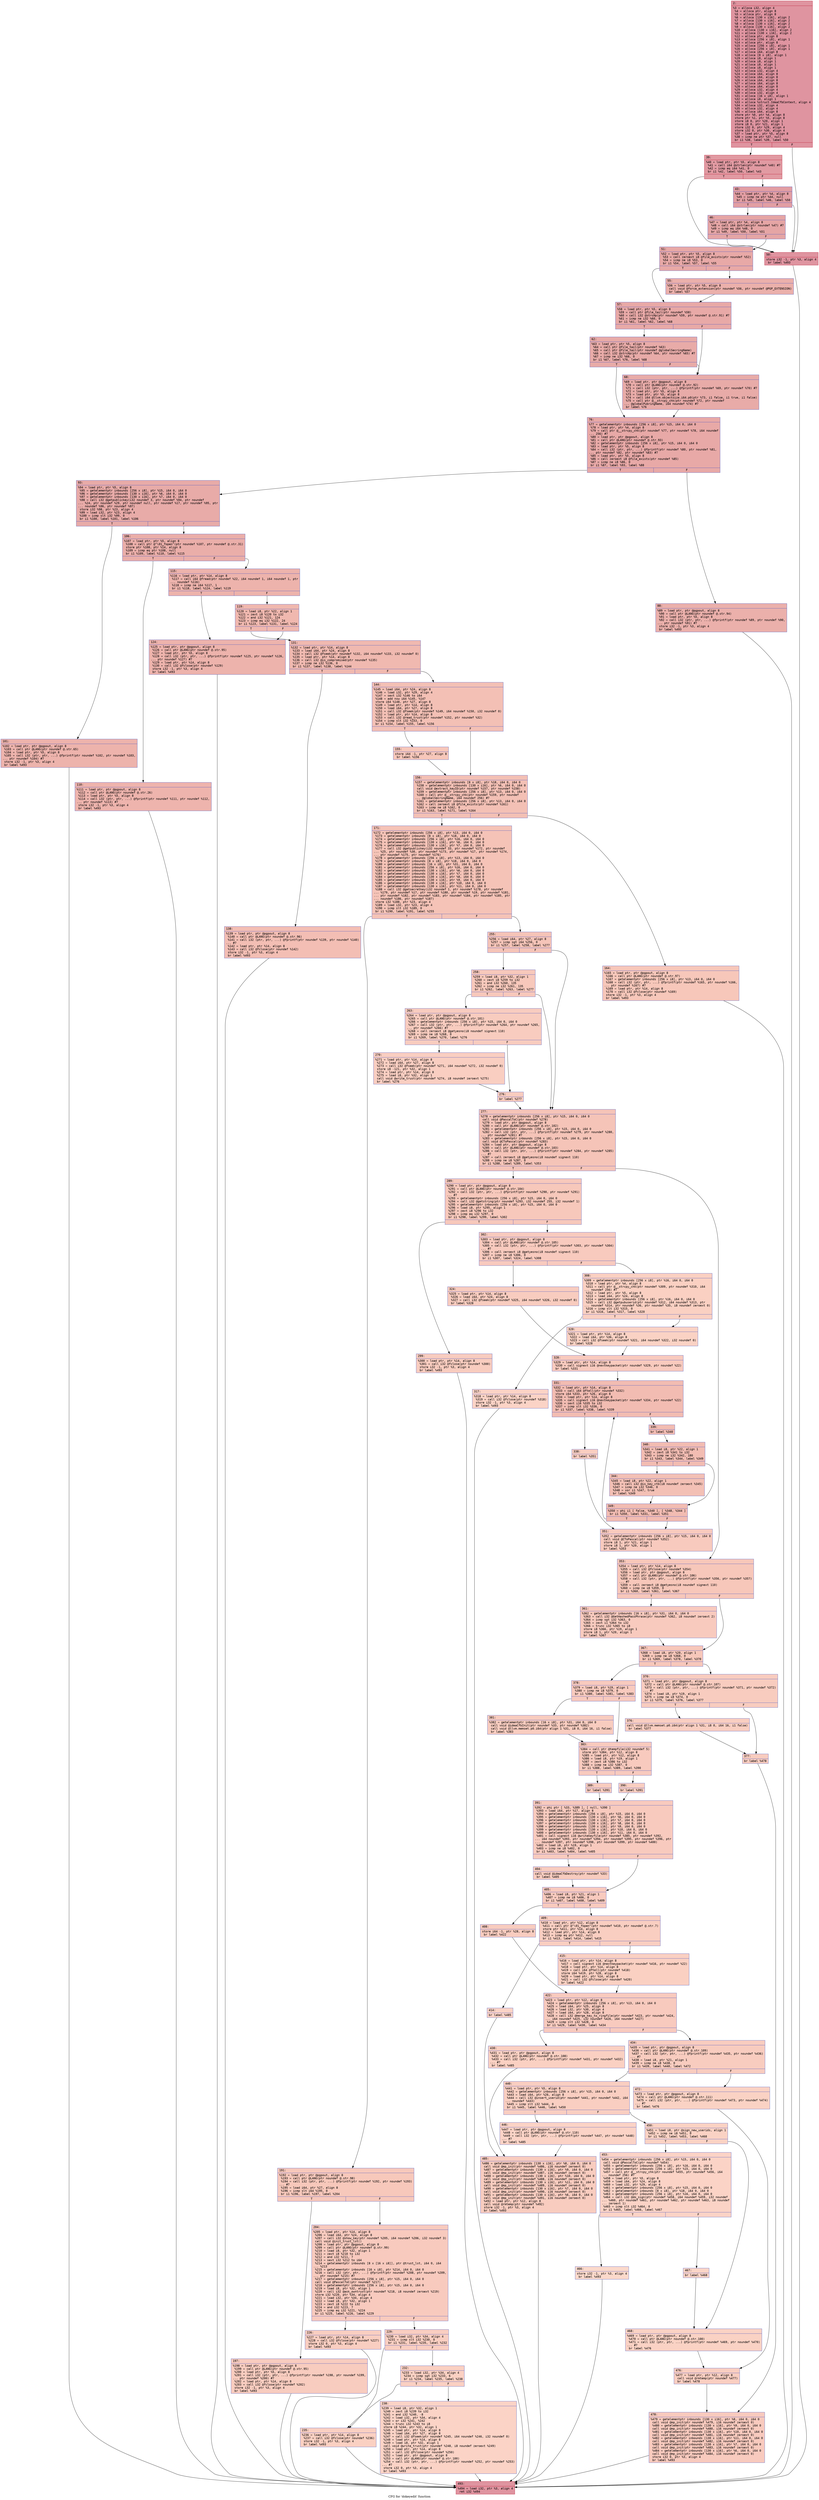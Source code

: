 digraph "CFG for 'dokeyedit' function" {
	label="CFG for 'dokeyedit' function";

	Node0x6000011e0320 [shape=record,color="#b70d28ff", style=filled, fillcolor="#b70d2870" fontname="Courier",label="{2:\l|  %3 = alloca i32, align 4\l  %4 = alloca ptr, align 8\l  %5 = alloca ptr, align 8\l  %6 = alloca [130 x i16], align 2\l  %7 = alloca [130 x i16], align 2\l  %8 = alloca [130 x i16], align 2\l  %9 = alloca [130 x i16], align 2\l  %10 = alloca [130 x i16], align 2\l  %11 = alloca [130 x i16], align 2\l  %12 = alloca ptr, align 8\l  %13 = alloca [256 x i8], align 1\l  %14 = alloca ptr, align 8\l  %15 = alloca [256 x i8], align 1\l  %16 = alloca [256 x i8], align 1\l  %17 = alloca i64, align 8\l  %18 = alloca [8 x i8], align 1\l  %19 = alloca i8, align 1\l  %20 = alloca i8, align 1\l  %21 = alloca i8, align 1\l  %22 = alloca i8, align 1\l  %23 = alloca i32, align 4\l  %24 = alloca i64, align 8\l  %25 = alloca i64, align 8\l  %26 = alloca i64, align 8\l  %27 = alloca i64, align 8\l  %28 = alloca i64, align 8\l  %29 = alloca i32, align 4\l  %30 = alloca i32, align 4\l  %31 = alloca [16 x i8], align 1\l  %32 = alloca i8, align 1\l  %33 = alloca %struct.IdeaCfbContext, align 4\l  %34 = alloca i32, align 4\l  %35 = alloca i32, align 4\l  %36 = alloca i64, align 8\l  store ptr %0, ptr %4, align 8\l  store ptr %1, ptr %5, align 8\l  store i8 0, ptr %20, align 1\l  store i8 0, ptr %21, align 1\l  store i32 0, ptr %29, align 4\l  store i32 0, ptr %30, align 4\l  %37 = load ptr, ptr %5, align 8\l  %38 = icmp ne ptr %37, null\l  br i1 %38, label %39, label %50\l|{<s0>T|<s1>F}}"];
	Node0x6000011e0320:s0 -> Node0x6000011e0500[tooltip="2 -> 39\nProbability 62.50%" ];
	Node0x6000011e0320:s1 -> Node0x6000011e05f0[tooltip="2 -> 50\nProbability 37.50%" ];
	Node0x6000011e0500 [shape=record,color="#b70d28ff", style=filled, fillcolor="#bb1b2c70" fontname="Courier",label="{39:\l|  %40 = load ptr, ptr %5, align 8\l  %41 = call i64 @strlen(ptr noundef %40) #7\l  %42 = icmp eq i64 %41, 0\l  br i1 %42, label %50, label %43\l|{<s0>T|<s1>F}}"];
	Node0x6000011e0500:s0 -> Node0x6000011e05f0[tooltip="39 -> 50\nProbability 37.50%" ];
	Node0x6000011e0500:s1 -> Node0x6000011e0550[tooltip="39 -> 43\nProbability 62.50%" ];
	Node0x6000011e0550 [shape=record,color="#3d50c3ff", style=filled, fillcolor="#be242e70" fontname="Courier",label="{43:\l|  %44 = load ptr, ptr %4, align 8\l  %45 = icmp ne ptr %44, null\l  br i1 %45, label %46, label %50\l|{<s0>T|<s1>F}}"];
	Node0x6000011e0550:s0 -> Node0x6000011e05a0[tooltip="43 -> 46\nProbability 62.50%" ];
	Node0x6000011e0550:s1 -> Node0x6000011e05f0[tooltip="43 -> 50\nProbability 37.50%" ];
	Node0x6000011e05a0 [shape=record,color="#3d50c3ff", style=filled, fillcolor="#c5333470" fontname="Courier",label="{46:\l|  %47 = load ptr, ptr %4, align 8\l  %48 = call i64 @strlen(ptr noundef %47) #7\l  %49 = icmp eq i64 %48, 0\l  br i1 %49, label %50, label %51\l|{<s0>T|<s1>F}}"];
	Node0x6000011e05a0:s0 -> Node0x6000011e05f0[tooltip="46 -> 50\nProbability 37.50%" ];
	Node0x6000011e05a0:s1 -> Node0x6000011e0640[tooltip="46 -> 51\nProbability 62.50%" ];
	Node0x6000011e05f0 [shape=record,color="#b70d28ff", style=filled, fillcolor="#b70d2870" fontname="Courier",label="{50:\l|  store i32 -1, ptr %3, align 4\l  br label %493\l}"];
	Node0x6000011e05f0 -> Node0x6000011e1fe0[tooltip="50 -> 493\nProbability 100.00%" ];
	Node0x6000011e0640 [shape=record,color="#3d50c3ff", style=filled, fillcolor="#ca3b3770" fontname="Courier",label="{51:\l|  %52 = load ptr, ptr %5, align 8\l  %53 = call zeroext i8 @file_exists(ptr noundef %52)\l  %54 = icmp ne i8 %53, 0\l  br i1 %54, label %57, label %55\l|{<s0>T|<s1>F}}"];
	Node0x6000011e0640:s0 -> Node0x6000011e06e0[tooltip="51 -> 57\nProbability 62.50%" ];
	Node0x6000011e0640:s1 -> Node0x6000011e0690[tooltip="51 -> 55\nProbability 37.50%" ];
	Node0x6000011e0690 [shape=record,color="#3d50c3ff", style=filled, fillcolor="#d24b4070" fontname="Courier",label="{55:\l|  %56 = load ptr, ptr %5, align 8\l  call void @force_extension(ptr noundef %56, ptr noundef @PGP_EXTENSION)\l  br label %57\l}"];
	Node0x6000011e0690 -> Node0x6000011e06e0[tooltip="55 -> 57\nProbability 100.00%" ];
	Node0x6000011e06e0 [shape=record,color="#3d50c3ff", style=filled, fillcolor="#ca3b3770" fontname="Courier",label="{57:\l|  %58 = load ptr, ptr %5, align 8\l  %59 = call ptr @file_tail(ptr noundef %58)\l  %60 = call i32 @strcmp(ptr noundef %59, ptr noundef @.str.91) #7\l  %61 = icmp ne i32 %60, 0\l  br i1 %61, label %62, label %68\l|{<s0>T|<s1>F}}"];
	Node0x6000011e06e0:s0 -> Node0x6000011e0730[tooltip="57 -> 62\nProbability 62.50%" ];
	Node0x6000011e06e0:s1 -> Node0x6000011e0780[tooltip="57 -> 68\nProbability 37.50%" ];
	Node0x6000011e0730 [shape=record,color="#3d50c3ff", style=filled, fillcolor="#cc403a70" fontname="Courier",label="{62:\l|  %63 = load ptr, ptr %5, align 8\l  %64 = call ptr @file_tail(ptr noundef %63)\l  %65 = call ptr @file_tail(ptr noundef @globalSecringName)\l  %66 = call i32 @strcmp(ptr noundef %64, ptr noundef %65) #7\l  %67 = icmp ne i32 %66, 0\l  br i1 %67, label %76, label %68\l|{<s0>T|<s1>F}}"];
	Node0x6000011e0730:s0 -> Node0x6000011e07d0[tooltip="62 -> 76\nProbability 62.50%" ];
	Node0x6000011e0730:s1 -> Node0x6000011e0780[tooltip="62 -> 68\nProbability 37.50%" ];
	Node0x6000011e0780 [shape=record,color="#3d50c3ff", style=filled, fillcolor="#cc403a70" fontname="Courier",label="{68:\l|  %69 = load ptr, ptr @pgpout, align 8\l  %70 = call ptr @LANG(ptr noundef @.str.92)\l  %71 = call i32 (ptr, ptr, ...) @fprintf(ptr noundef %69, ptr noundef %70) #7\l  %72 = load ptr, ptr %5, align 8\l  %73 = load ptr, ptr %5, align 8\l  %74 = call i64 @llvm.objectsize.i64.p0(ptr %73, i1 false, i1 true, i1 false)\l  %75 = call ptr @__strcpy_chk(ptr noundef %72, ptr noundef\l... @globalPubringName, i64 noundef %74) #7\l  br label %76\l}"];
	Node0x6000011e0780 -> Node0x6000011e07d0[tooltip="68 -> 76\nProbability 100.00%" ];
	Node0x6000011e07d0 [shape=record,color="#3d50c3ff", style=filled, fillcolor="#ca3b3770" fontname="Courier",label="{76:\l|  %77 = getelementptr inbounds [256 x i8], ptr %15, i64 0, i64 0\l  %78 = load ptr, ptr %4, align 8\l  %79 = call ptr @__strcpy_chk(ptr noundef %77, ptr noundef %78, i64 noundef\l... 256) #7\l  %80 = load ptr, ptr @pgpout, align 8\l  %81 = call ptr @LANG(ptr noundef @.str.93)\l  %82 = getelementptr inbounds [256 x i8], ptr %15, i64 0, i64 0\l  %83 = load ptr, ptr %5, align 8\l  %84 = call i32 (ptr, ptr, ...) @fprintf(ptr noundef %80, ptr noundef %81,\l... ptr noundef %82, ptr noundef %83) #7\l  %85 = load ptr, ptr %5, align 8\l  %86 = call zeroext i8 @file_exists(ptr noundef %85)\l  %87 = icmp ne i8 %86, 0\l  br i1 %87, label %93, label %88\l|{<s0>T|<s1>F}}"];
	Node0x6000011e07d0:s0 -> Node0x6000011e0870[tooltip="76 -> 93\nProbability 62.50%" ];
	Node0x6000011e07d0:s1 -> Node0x6000011e0820[tooltip="76 -> 88\nProbability 37.50%" ];
	Node0x6000011e0820 [shape=record,color="#3d50c3ff", style=filled, fillcolor="#d24b4070" fontname="Courier",label="{88:\l|  %89 = load ptr, ptr @pgpout, align 8\l  %90 = call ptr @LANG(ptr noundef @.str.94)\l  %91 = load ptr, ptr %5, align 8\l  %92 = call i32 (ptr, ptr, ...) @fprintf(ptr noundef %89, ptr noundef %90,\l... ptr noundef %91) #7\l  store i32 -1, ptr %3, align 4\l  br label %493\l}"];
	Node0x6000011e0820 -> Node0x6000011e1fe0[tooltip="88 -> 493\nProbability 100.00%" ];
	Node0x6000011e0870 [shape=record,color="#3d50c3ff", style=filled, fillcolor="#cc403a70" fontname="Courier",label="{93:\l|  %94 = load ptr, ptr %5, align 8\l  %95 = getelementptr inbounds [256 x i8], ptr %15, i64 0, i64 0\l  %96 = getelementptr inbounds [130 x i16], ptr %6, i64 0, i64 0\l  %97 = getelementptr inbounds [130 x i16], ptr %7, i64 0, i64 0\l  %98 = call i32 @getpublickey(i32 noundef 3, ptr noundef %94, ptr noundef\l... %24, ptr noundef %29, ptr noundef null, ptr noundef %17, ptr noundef %95, ptr\l... noundef %96, ptr noundef %97)\l  store i32 %98, ptr %23, align 4\l  %99 = load i32, ptr %23, align 4\l  %100 = icmp slt i32 %99, 0\l  br i1 %100, label %101, label %106\l|{<s0>T|<s1>F}}"];
	Node0x6000011e0870:s0 -> Node0x6000011e08c0[tooltip="93 -> 101\nProbability 37.50%" ];
	Node0x6000011e0870:s1 -> Node0x6000011e0910[tooltip="93 -> 106\nProbability 62.50%" ];
	Node0x6000011e08c0 [shape=record,color="#3d50c3ff", style=filled, fillcolor="#d6524470" fontname="Courier",label="{101:\l|  %102 = load ptr, ptr @pgpout, align 8\l  %103 = call ptr @LANG(ptr noundef @.str.65)\l  %104 = load ptr, ptr %5, align 8\l  %105 = call i32 (ptr, ptr, ...) @fprintf(ptr noundef %102, ptr noundef %103,\l... ptr noundef %104) #7\l  store i32 -1, ptr %3, align 4\l  br label %493\l}"];
	Node0x6000011e08c0 -> Node0x6000011e1fe0[tooltip="101 -> 493\nProbability 100.00%" ];
	Node0x6000011e0910 [shape=record,color="#3d50c3ff", style=filled, fillcolor="#d0473d70" fontname="Courier",label="{106:\l|  %107 = load ptr, ptr %5, align 8\l  %108 = call ptr @\"\\01_fopen\"(ptr noundef %107, ptr noundef @.str.31)\l  store ptr %108, ptr %14, align 8\l  %109 = icmp eq ptr %108, null\l  br i1 %109, label %110, label %115\l|{<s0>T|<s1>F}}"];
	Node0x6000011e0910:s0 -> Node0x6000011e0960[tooltip="106 -> 110\nProbability 37.50%" ];
	Node0x6000011e0910:s1 -> Node0x6000011e09b0[tooltip="106 -> 115\nProbability 62.50%" ];
	Node0x6000011e0960 [shape=record,color="#3d50c3ff", style=filled, fillcolor="#d8564670" fontname="Courier",label="{110:\l|  %111 = load ptr, ptr @pgpout, align 8\l  %112 = call ptr @LANG(ptr noundef @.str.26)\l  %113 = load ptr, ptr %5, align 8\l  %114 = call i32 (ptr, ptr, ...) @fprintf(ptr noundef %111, ptr noundef %112,\l... ptr noundef %113) #7\l  store i32 -1, ptr %3, align 4\l  br label %493\l}"];
	Node0x6000011e0960 -> Node0x6000011e1fe0[tooltip="110 -> 493\nProbability 100.00%" ];
	Node0x6000011e09b0 [shape=record,color="#3d50c3ff", style=filled, fillcolor="#d6524470" fontname="Courier",label="{115:\l|  %116 = load ptr, ptr %14, align 8\l  %117 = call i64 @fread(ptr noundef %22, i64 noundef 1, i64 noundef 1, ptr\l... noundef %116)\l  %118 = icmp ne i64 %117, 1\l  br i1 %118, label %124, label %119\l|{<s0>T|<s1>F}}"];
	Node0x6000011e09b0:s0 -> Node0x6000011e0a50[tooltip="115 -> 124\nProbability 50.00%" ];
	Node0x6000011e09b0:s1 -> Node0x6000011e0a00[tooltip="115 -> 119\nProbability 50.00%" ];
	Node0x6000011e0a00 [shape=record,color="#3d50c3ff", style=filled, fillcolor="#dc5d4a70" fontname="Courier",label="{119:\l|  %120 = load i8, ptr %22, align 1\l  %121 = zext i8 %120 to i32\l  %122 = and i32 %121, 124\l  %123 = icmp eq i32 %122, 24\l  br i1 %123, label %131, label %124\l|{<s0>T|<s1>F}}"];
	Node0x6000011e0a00:s0 -> Node0x6000011e0aa0[tooltip="119 -> 131\nProbability 50.00%" ];
	Node0x6000011e0a00:s1 -> Node0x6000011e0a50[tooltip="119 -> 124\nProbability 50.00%" ];
	Node0x6000011e0a50 [shape=record,color="#3d50c3ff", style=filled, fillcolor="#d6524470" fontname="Courier",label="{124:\l|  %125 = load ptr, ptr @pgpout, align 8\l  %126 = call ptr @LANG(ptr noundef @.str.95)\l  %127 = load ptr, ptr %5, align 8\l  %128 = call i32 (ptr, ptr, ...) @fprintf(ptr noundef %125, ptr noundef %126,\l... ptr noundef %127) #7\l  %129 = load ptr, ptr %14, align 8\l  %130 = call i32 @fclose(ptr noundef %129)\l  store i32 -1, ptr %3, align 4\l  br label %493\l}"];
	Node0x6000011e0a50 -> Node0x6000011e1fe0[tooltip="124 -> 493\nProbability 100.00%" ];
	Node0x6000011e0aa0 [shape=record,color="#3d50c3ff", style=filled, fillcolor="#de614d70" fontname="Courier",label="{131:\l|  %132 = load ptr, ptr %14, align 8\l  %133 = load i64, ptr %24, align 8\l  %134 = call i32 @fseek(ptr noundef %132, i64 noundef %133, i32 noundef 0)\l  %135 = load ptr, ptr %14, align 8\l  %136 = call i32 @is_compromised(ptr noundef %135)\l  %137 = icmp ne i32 %136, 0\l  br i1 %137, label %138, label %144\l|{<s0>T|<s1>F}}"];
	Node0x6000011e0aa0:s0 -> Node0x6000011e0af0[tooltip="131 -> 138\nProbability 62.50%" ];
	Node0x6000011e0aa0:s1 -> Node0x6000011e0b40[tooltip="131 -> 144\nProbability 37.50%" ];
	Node0x6000011e0af0 [shape=record,color="#3d50c3ff", style=filled, fillcolor="#e36c5570" fontname="Courier",label="{138:\l|  %139 = load ptr, ptr @pgpout, align 8\l  %140 = call ptr @LANG(ptr noundef @.str.96)\l  %141 = call i32 (ptr, ptr, ...) @fprintf(ptr noundef %139, ptr noundef %140)\l... #7\l  %142 = load ptr, ptr %14, align 8\l  %143 = call i32 @fclose(ptr noundef %142)\l  store i32 -1, ptr %3, align 4\l  br label %493\l}"];
	Node0x6000011e0af0 -> Node0x6000011e1fe0[tooltip="138 -> 493\nProbability 100.00%" ];
	Node0x6000011e0b40 [shape=record,color="#3d50c3ff", style=filled, fillcolor="#e5705870" fontname="Courier",label="{144:\l|  %145 = load i64, ptr %24, align 8\l  %146 = load i32, ptr %29, align 4\l  %147 = sext i32 %146 to i64\l  %148 = add nsw i64 %145, %147\l  store i64 %148, ptr %27, align 8\l  %149 = load ptr, ptr %14, align 8\l  %150 = load i64, ptr %27, align 8\l  %151 = call i32 @fseek(ptr noundef %149, i64 noundef %150, i32 noundef 0)\l  %152 = load ptr, ptr %14, align 8\l  %153 = call i32 @read_trust(ptr noundef %152, ptr noundef %32)\l  %154 = icmp slt i32 %153, 0\l  br i1 %154, label %155, label %156\l|{<s0>T|<s1>F}}"];
	Node0x6000011e0b40:s0 -> Node0x6000011e0b90[tooltip="144 -> 155\nProbability 37.50%" ];
	Node0x6000011e0b40:s1 -> Node0x6000011e0be0[tooltip="144 -> 156\nProbability 62.50%" ];
	Node0x6000011e0b90 [shape=record,color="#3d50c3ff", style=filled, fillcolor="#ec7f6370" fontname="Courier",label="{155:\l|  store i64 -1, ptr %27, align 8\l  br label %156\l}"];
	Node0x6000011e0b90 -> Node0x6000011e0be0[tooltip="155 -> 156\nProbability 100.00%" ];
	Node0x6000011e0be0 [shape=record,color="#3d50c3ff", style=filled, fillcolor="#e5705870" fontname="Courier",label="{156:\l|  %157 = getelementptr inbounds [8 x i8], ptr %18, i64 0, i64 0\l  %158 = getelementptr inbounds [130 x i16], ptr %6, i64 0, i64 0\l  call void @extract_keyID(ptr noundef %157, ptr noundef %158)\l  %159 = getelementptr inbounds [256 x i8], ptr %13, i64 0, i64 0\l  %160 = call ptr @__strcpy_chk(ptr noundef %159, ptr noundef\l... @globalSecringName, i64 noundef 256) #7\l  %161 = getelementptr inbounds [256 x i8], ptr %13, i64 0, i64 0\l  %162 = call zeroext i8 @file_exists(ptr noundef %161)\l  %163 = icmp ne i8 %162, 0\l  br i1 %163, label %171, label %164\l|{<s0>T|<s1>F}}"];
	Node0x6000011e0be0:s0 -> Node0x6000011e0c80[tooltip="156 -> 171\nProbability 62.50%" ];
	Node0x6000011e0be0:s1 -> Node0x6000011e0c30[tooltip="156 -> 164\nProbability 37.50%" ];
	Node0x6000011e0c30 [shape=record,color="#3d50c3ff", style=filled, fillcolor="#ec7f6370" fontname="Courier",label="{164:\l|  %165 = load ptr, ptr @pgpout, align 8\l  %166 = call ptr @LANG(ptr noundef @.str.97)\l  %167 = getelementptr inbounds [256 x i8], ptr %13, i64 0, i64 0\l  %168 = call i32 (ptr, ptr, ...) @fprintf(ptr noundef %165, ptr noundef %166,\l... ptr noundef %167) #7\l  %169 = load ptr, ptr %14, align 8\l  %170 = call i32 @fclose(ptr noundef %169)\l  store i32 -1, ptr %3, align 4\l  br label %493\l}"];
	Node0x6000011e0c30 -> Node0x6000011e1fe0[tooltip="164 -> 493\nProbability 100.00%" ];
	Node0x6000011e0c80 [shape=record,color="#3d50c3ff", style=filled, fillcolor="#e8765c70" fontname="Courier",label="{171:\l|  %172 = getelementptr inbounds [256 x i8], ptr %13, i64 0, i64 0\l  %173 = getelementptr inbounds [8 x i8], ptr %18, i64 0, i64 0\l  %174 = getelementptr inbounds [256 x i8], ptr %16, i64 0, i64 0\l  %175 = getelementptr inbounds [130 x i16], ptr %6, i64 0, i64 0\l  %176 = getelementptr inbounds [130 x i16], ptr %7, i64 0, i64 0\l  %177 = call i32 @getpublickey(i32 noundef 33, ptr noundef %172, ptr noundef\l... %25, ptr noundef %30, ptr noundef %173, ptr noundef %17, ptr noundef %174,\l... ptr noundef %175, ptr noundef %176)\l  %178 = getelementptr inbounds [256 x i8], ptr %13, i64 0, i64 0\l  %179 = getelementptr inbounds [8 x i8], ptr %18, i64 0, i64 0\l  %180 = getelementptr inbounds [16 x i8], ptr %31, i64 0, i64 0\l  %181 = getelementptr inbounds [256 x i8], ptr %16, i64 0, i64 0\l  %182 = getelementptr inbounds [130 x i16], ptr %6, i64 0, i64 0\l  %183 = getelementptr inbounds [130 x i16], ptr %7, i64 0, i64 0\l  %184 = getelementptr inbounds [130 x i16], ptr %8, i64 0, i64 0\l  %185 = getelementptr inbounds [130 x i16], ptr %9, i64 0, i64 0\l  %186 = getelementptr inbounds [130 x i16], ptr %10, i64 0, i64 0\l  %187 = getelementptr inbounds [130 x i16], ptr %11, i64 0, i64 0\l  %188 = call i32 @getsecretkey(i32 noundef 1, ptr noundef %178, ptr noundef\l... %179, ptr noundef %17, ptr noundef %180, ptr noundef %19, ptr noundef %181,\l... ptr noundef %182, ptr noundef %183, ptr noundef %184, ptr noundef %185, ptr\l... noundef %186, ptr noundef %187)\l  store i32 %188, ptr %23, align 4\l  %189 = load i32, ptr %23, align 4\l  %190 = icmp slt i32 %189, 0\l  br i1 %190, label %191, label %255\l|{<s0>T|<s1>F}}"];
	Node0x6000011e0c80:s0 -> Node0x6000011e0cd0[tooltip="171 -> 191\nProbability 37.50%" ];
	Node0x6000011e0c80:s1 -> Node0x6000011e0f50[tooltip="171 -> 255\nProbability 62.50%" ];
	Node0x6000011e0cd0 [shape=record,color="#3d50c3ff", style=filled, fillcolor="#ed836670" fontname="Courier",label="{191:\l|  %192 = load ptr, ptr @pgpout, align 8\l  %193 = call ptr @LANG(ptr noundef @.str.98)\l  %194 = call i32 (ptr, ptr, ...) @fprintf(ptr noundef %192, ptr noundef %193)\l... #7\l  %195 = load i64, ptr %27, align 8\l  %196 = icmp slt i64 %195, 0\l  br i1 %196, label %197, label %204\l|{<s0>T|<s1>F}}"];
	Node0x6000011e0cd0:s0 -> Node0x6000011e0d20[tooltip="191 -> 197\nProbability 37.50%" ];
	Node0x6000011e0cd0:s1 -> Node0x6000011e0d70[tooltip="191 -> 204\nProbability 62.50%" ];
	Node0x6000011e0d20 [shape=record,color="#3d50c3ff", style=filled, fillcolor="#f08b6e70" fontname="Courier",label="{197:\l|  %198 = load ptr, ptr @pgpout, align 8\l  %199 = call ptr @LANG(ptr noundef @.str.95)\l  %200 = load ptr, ptr %5, align 8\l  %201 = call i32 (ptr, ptr, ...) @fprintf(ptr noundef %198, ptr noundef %199,\l... ptr noundef %200) #7\l  %202 = load ptr, ptr %14, align 8\l  %203 = call i32 @fclose(ptr noundef %202)\l  store i32 -1, ptr %3, align 4\l  br label %493\l}"];
	Node0x6000011e0d20 -> Node0x6000011e1fe0[tooltip="197 -> 493\nProbability 100.00%" ];
	Node0x6000011e0d70 [shape=record,color="#3d50c3ff", style=filled, fillcolor="#ef886b70" fontname="Courier",label="{204:\l|  %205 = load ptr, ptr %14, align 8\l  %206 = load i64, ptr %24, align 8\l  %207 = call i32 @show_key(ptr noundef %205, i64 noundef %206, i32 noundef 3)\l  call void @init_trust_lst()\l  %208 = load ptr, ptr @pgpout, align 8\l  %209 = call ptr @LANG(ptr noundef @.str.99)\l  %210 = load i8, ptr %32, align 1\l  %211 = zext i8 %210 to i32\l  %212 = and i32 %211, 7\l  %213 = sext i32 %212 to i64\l  %214 = getelementptr inbounds [8 x [16 x i8]], ptr @trust_lst, i64 0, i64\l... %213\l  %215 = getelementptr inbounds [16 x i8], ptr %214, i64 0, i64 0\l  %216 = call i32 (ptr, ptr, ...) @fprintf(ptr noundef %208, ptr noundef %209,\l... ptr noundef %215) #7\l  %217 = getelementptr inbounds [256 x i8], ptr %15, i64 0, i64 0\l  call void @PascalToC(ptr noundef %217)\l  %218 = getelementptr inbounds [256 x i8], ptr %15, i64 0, i64 0\l  %219 = load i8, ptr %32, align 1\l  %220 = call i32 @ask_owntrust(ptr noundef %218, i8 noundef zeroext %219)\l  store i32 %220, ptr %34, align 4\l  %221 = load i32, ptr %34, align 4\l  %222 = load i8, ptr %32, align 1\l  %223 = zext i8 %222 to i32\l  %224 = and i32 %223, 7\l  %225 = icmp eq i32 %221, %224\l  br i1 %225, label %226, label %229\l|{<s0>T|<s1>F}}"];
	Node0x6000011e0d70:s0 -> Node0x6000011e0dc0[tooltip="204 -> 226\nProbability 50.00%" ];
	Node0x6000011e0d70:s1 -> Node0x6000011e0e10[tooltip="204 -> 229\nProbability 50.00%" ];
	Node0x6000011e0dc0 [shape=record,color="#3d50c3ff", style=filled, fillcolor="#f2907270" fontname="Courier",label="{226:\l|  %227 = load ptr, ptr %14, align 8\l  %228 = call i32 @fclose(ptr noundef %227)\l  store i32 0, ptr %3, align 4\l  br label %493\l}"];
	Node0x6000011e0dc0 -> Node0x6000011e1fe0[tooltip="226 -> 493\nProbability 100.00%" ];
	Node0x6000011e0e10 [shape=record,color="#3d50c3ff", style=filled, fillcolor="#f2907270" fontname="Courier",label="{229:\l|  %230 = load i32, ptr %34, align 4\l  %231 = icmp slt i32 %230, 0\l  br i1 %231, label %235, label %232\l|{<s0>T|<s1>F}}"];
	Node0x6000011e0e10:s0 -> Node0x6000011e0eb0[tooltip="229 -> 235\nProbability 37.50%" ];
	Node0x6000011e0e10:s1 -> Node0x6000011e0e60[tooltip="229 -> 232\nProbability 62.50%" ];
	Node0x6000011e0e60 [shape=record,color="#3d50c3ff", style=filled, fillcolor="#f3947570" fontname="Courier",label="{232:\l|  %233 = load i32, ptr %34, align 4\l  %234 = icmp sgt i32 %233, 6\l  br i1 %234, label %235, label %238\l|{<s0>T|<s1>F}}"];
	Node0x6000011e0e60:s0 -> Node0x6000011e0eb0[tooltip="232 -> 235\nProbability 50.00%" ];
	Node0x6000011e0e60:s1 -> Node0x6000011e0f00[tooltip="232 -> 238\nProbability 50.00%" ];
	Node0x6000011e0eb0 [shape=record,color="#3d50c3ff", style=filled, fillcolor="#f3947570" fontname="Courier",label="{235:\l|  %236 = load ptr, ptr %14, align 8\l  %237 = call i32 @fclose(ptr noundef %236)\l  store i32 -1, ptr %3, align 4\l  br label %493\l}"];
	Node0x6000011e0eb0 -> Node0x6000011e1fe0[tooltip="235 -> 493\nProbability 100.00%" ];
	Node0x6000011e0f00 [shape=record,color="#3d50c3ff", style=filled, fillcolor="#f59c7d70" fontname="Courier",label="{238:\l|  %239 = load i8, ptr %32, align 1\l  %240 = zext i8 %239 to i32\l  %241 = and i32 %240, -8\l  %242 = load i32, ptr %34, align 4\l  %243 = or i32 %241, %242\l  %244 = trunc i32 %243 to i8\l  store i8 %244, ptr %32, align 1\l  %245 = load ptr, ptr %14, align 8\l  %246 = load i64, ptr %27, align 8\l  %247 = call i32 @fseek(ptr noundef %245, i64 noundef %246, i32 noundef 0)\l  %248 = load ptr, ptr %14, align 8\l  %249 = load i8, ptr %32, align 1\l  call void @write_trust(ptr noundef %248, i8 noundef zeroext %249)\l  %250 = load ptr, ptr %14, align 8\l  %251 = call i32 @fclose(ptr noundef %250)\l  %252 = load ptr, ptr @pgpout, align 8\l  %253 = call ptr @LANG(ptr noundef @.str.100)\l  %254 = call i32 (ptr, ptr, ...) @fprintf(ptr noundef %252, ptr noundef %253)\l... #7\l  store i32 0, ptr %3, align 4\l  br label %493\l}"];
	Node0x6000011e0f00 -> Node0x6000011e1fe0[tooltip="238 -> 493\nProbability 100.00%" ];
	Node0x6000011e0f50 [shape=record,color="#3d50c3ff", style=filled, fillcolor="#e97a5f70" fontname="Courier",label="{255:\l|  %256 = load i64, ptr %27, align 8\l  %257 = icmp sgt i64 %256, 0\l  br i1 %257, label %258, label %277\l|{<s0>T|<s1>F}}"];
	Node0x6000011e0f50:s0 -> Node0x6000011e0fa0[tooltip="255 -> 258\nProbability 62.50%" ];
	Node0x6000011e0f50:s1 -> Node0x6000011e10e0[tooltip="255 -> 277\nProbability 37.50%" ];
	Node0x6000011e0fa0 [shape=record,color="#3d50c3ff", style=filled, fillcolor="#ed836670" fontname="Courier",label="{258:\l|  %259 = load i8, ptr %32, align 1\l  %260 = zext i8 %259 to i32\l  %261 = and i32 %260, 135\l  %262 = icmp ne i32 %261, 135\l  br i1 %262, label %263, label %277\l|{<s0>T|<s1>F}}"];
	Node0x6000011e0fa0:s0 -> Node0x6000011e0ff0[tooltip="258 -> 263\nProbability 50.00%" ];
	Node0x6000011e0fa0:s1 -> Node0x6000011e10e0[tooltip="258 -> 277\nProbability 50.00%" ];
	Node0x6000011e0ff0 [shape=record,color="#3d50c3ff", style=filled, fillcolor="#f08b6e70" fontname="Courier",label="{263:\l|  %264 = load ptr, ptr @pgpout, align 8\l  %265 = call ptr @LANG(ptr noundef @.str.101)\l  %266 = getelementptr inbounds [256 x i8], ptr %15, i64 0, i64 0\l  %267 = call i32 (ptr, ptr, ...) @fprintf(ptr noundef %264, ptr noundef %265,\l... ptr noundef %266) #7\l  %268 = call zeroext i8 @getyesno(i8 noundef signext 110)\l  %269 = icmp ne i8 %268, 0\l  br i1 %269, label %270, label %276\l|{<s0>T|<s1>F}}"];
	Node0x6000011e0ff0:s0 -> Node0x6000011e1040[tooltip="263 -> 270\nProbability 62.50%" ];
	Node0x6000011e0ff0:s1 -> Node0x6000011e1090[tooltip="263 -> 276\nProbability 37.50%" ];
	Node0x6000011e1040 [shape=record,color="#3d50c3ff", style=filled, fillcolor="#f2907270" fontname="Courier",label="{270:\l|  %271 = load ptr, ptr %14, align 8\l  %272 = load i64, ptr %27, align 8\l  %273 = call i32 @fseek(ptr noundef %271, i64 noundef %272, i32 noundef 0)\l  store i8 -121, ptr %32, align 1\l  %274 = load ptr, ptr %14, align 8\l  %275 = load i8, ptr %32, align 1\l  call void @write_trust(ptr noundef %274, i8 noundef zeroext %275)\l  br label %276\l}"];
	Node0x6000011e1040 -> Node0x6000011e1090[tooltip="270 -> 276\nProbability 100.00%" ];
	Node0x6000011e1090 [shape=record,color="#3d50c3ff", style=filled, fillcolor="#f08b6e70" fontname="Courier",label="{276:\l|  br label %277\l}"];
	Node0x6000011e1090 -> Node0x6000011e10e0[tooltip="276 -> 277\nProbability 100.00%" ];
	Node0x6000011e10e0 [shape=record,color="#3d50c3ff", style=filled, fillcolor="#e97a5f70" fontname="Courier",label="{277:\l|  %278 = getelementptr inbounds [256 x i8], ptr %15, i64 0, i64 0\l  call void @PascalToC(ptr noundef %278)\l  %279 = load ptr, ptr @pgpout, align 8\l  %280 = call ptr @LANG(ptr noundef @.str.102)\l  %281 = getelementptr inbounds [256 x i8], ptr %15, i64 0, i64 0\l  %282 = call i32 (ptr, ptr, ...) @fprintf(ptr noundef %279, ptr noundef %280,\l... ptr noundef %281) #7\l  %283 = getelementptr inbounds [256 x i8], ptr %15, i64 0, i64 0\l  call void @CToPascal(ptr noundef %283)\l  %284 = load ptr, ptr @pgpout, align 8\l  %285 = call ptr @LANG(ptr noundef @.str.103)\l  %286 = call i32 (ptr, ptr, ...) @fprintf(ptr noundef %284, ptr noundef %285)\l... #7\l  %287 = call zeroext i8 @getyesno(i8 noundef signext 110)\l  %288 = icmp ne i8 %287, 0\l  br i1 %288, label %289, label %353\l|{<s0>T|<s1>F}}"];
	Node0x6000011e10e0:s0 -> Node0x6000011e1130[tooltip="277 -> 289\nProbability 62.50%" ];
	Node0x6000011e10e0:s1 -> Node0x6000011e15e0[tooltip="277 -> 353\nProbability 37.50%" ];
	Node0x6000011e1130 [shape=record,color="#3d50c3ff", style=filled, fillcolor="#ed836670" fontname="Courier",label="{289:\l|  %290 = load ptr, ptr @pgpout, align 8\l  %291 = call ptr @LANG(ptr noundef @.str.104)\l  %292 = call i32 (ptr, ptr, ...) @fprintf(ptr noundef %290, ptr noundef %291)\l... #7\l  %293 = getelementptr inbounds [256 x i8], ptr %15, i64 0, i64 0\l  %294 = call i32 @getstring(ptr noundef %293, i32 noundef 255, i32 noundef 1)\l  %295 = getelementptr inbounds [256 x i8], ptr %15, i64 0, i64 0\l  %296 = load i8, ptr %295, align 1\l  %297 = zext i8 %296 to i32\l  %298 = icmp eq i32 %297, 0\l  br i1 %298, label %299, label %302\l|{<s0>T|<s1>F}}"];
	Node0x6000011e1130:s0 -> Node0x6000011e1180[tooltip="289 -> 299\nProbability 37.50%" ];
	Node0x6000011e1130:s1 -> Node0x6000011e11d0[tooltip="289 -> 302\nProbability 62.50%" ];
	Node0x6000011e1180 [shape=record,color="#3d50c3ff", style=filled, fillcolor="#f08b6e70" fontname="Courier",label="{299:\l|  %300 = load ptr, ptr %14, align 8\l  %301 = call i32 @fclose(ptr noundef %300)\l  store i32 -1, ptr %3, align 4\l  br label %493\l}"];
	Node0x6000011e1180 -> Node0x6000011e1fe0[tooltip="299 -> 493\nProbability 100.00%" ];
	Node0x6000011e11d0 [shape=record,color="#3d50c3ff", style=filled, fillcolor="#ef886b70" fontname="Courier",label="{302:\l|  %303 = load ptr, ptr @pgpout, align 8\l  %304 = call ptr @LANG(ptr noundef @.str.105)\l  %305 = call i32 (ptr, ptr, ...) @fprintf(ptr noundef %303, ptr noundef %304)\l... #7\l  %306 = call zeroext i8 @getyesno(i8 noundef signext 110)\l  %307 = icmp ne i8 %306, 0\l  br i1 %307, label %324, label %308\l|{<s0>T|<s1>F}}"];
	Node0x6000011e11d0:s0 -> Node0x6000011e1310[tooltip="302 -> 324\nProbability 62.50%" ];
	Node0x6000011e11d0:s1 -> Node0x6000011e1220[tooltip="302 -> 308\nProbability 37.50%" ];
	Node0x6000011e1220 [shape=record,color="#3d50c3ff", style=filled, fillcolor="#f3947570" fontname="Courier",label="{308:\l|  %309 = getelementptr inbounds [256 x i8], ptr %16, i64 0, i64 0\l  %310 = load ptr, ptr %4, align 8\l  %311 = call ptr @__strcpy_chk(ptr noundef %309, ptr noundef %310, i64\l... noundef 256) #7\l  %312 = load ptr, ptr %5, align 8\l  %313 = load i64, ptr %24, align 8\l  %314 = getelementptr inbounds [256 x i8], ptr %16, i64 0, i64 0\l  %315 = call i32 @getpubuserid(ptr noundef %312, i64 noundef %313, ptr\l... noundef %314, ptr noundef %36, ptr noundef %35, i8 noundef zeroext 0)\l  %316 = icmp slt i32 %315, 0\l  br i1 %316, label %317, label %320\l|{<s0>T|<s1>F}}"];
	Node0x6000011e1220:s0 -> Node0x6000011e1270[tooltip="308 -> 317\nProbability 37.50%" ];
	Node0x6000011e1220:s1 -> Node0x6000011e12c0[tooltip="308 -> 320\nProbability 62.50%" ];
	Node0x6000011e1270 [shape=record,color="#3d50c3ff", style=filled, fillcolor="#f59c7d70" fontname="Courier",label="{317:\l|  %318 = load ptr, ptr %14, align 8\l  %319 = call i32 @fclose(ptr noundef %318)\l  store i32 -1, ptr %3, align 4\l  br label %493\l}"];
	Node0x6000011e1270 -> Node0x6000011e1fe0[tooltip="317 -> 493\nProbability 100.00%" ];
	Node0x6000011e12c0 [shape=record,color="#3d50c3ff", style=filled, fillcolor="#f4987a70" fontname="Courier",label="{320:\l|  %321 = load ptr, ptr %14, align 8\l  %322 = load i64, ptr %36, align 8\l  %323 = call i32 @fseek(ptr noundef %321, i64 noundef %322, i32 noundef 0)\l  br label %328\l}"];
	Node0x6000011e12c0 -> Node0x6000011e1360[tooltip="320 -> 328\nProbability 100.00%" ];
	Node0x6000011e1310 [shape=record,color="#3d50c3ff", style=filled, fillcolor="#f08b6e70" fontname="Courier",label="{324:\l|  %325 = load ptr, ptr %14, align 8\l  %326 = load i64, ptr %24, align 8\l  %327 = call i32 @fseek(ptr noundef %325, i64 noundef %326, i32 noundef 0)\l  br label %328\l}"];
	Node0x6000011e1310 -> Node0x6000011e1360[tooltip="324 -> 328\nProbability 100.00%" ];
	Node0x6000011e1360 [shape=record,color="#3d50c3ff", style=filled, fillcolor="#ef886b70" fontname="Courier",label="{328:\l|  %329 = load ptr, ptr %14, align 8\l  %330 = call signext i16 @nextkeypacket(ptr noundef %329, ptr noundef %22)\l  br label %331\l}"];
	Node0x6000011e1360 -> Node0x6000011e13b0[tooltip="328 -> 331\nProbability 100.00%" ];
	Node0x6000011e13b0 [shape=record,color="#3d50c3ff", style=filled, fillcolor="#e1675170" fontname="Courier",label="{331:\l|  %332 = load ptr, ptr %14, align 8\l  %333 = call i64 @ftell(ptr noundef %332)\l  store i64 %333, ptr %26, align 8\l  %334 = load ptr, ptr %14, align 8\l  %335 = call signext i16 @nextkeypacket(ptr noundef %334, ptr noundef %22)\l  %336 = sext i16 %335 to i32\l  %337 = icmp slt i32 %336, 0\l  br i1 %337, label %338, label %339\l|{<s0>T|<s1>F}}"];
	Node0x6000011e13b0:s0 -> Node0x6000011e1400[tooltip="331 -> 338\nProbability 3.12%" ];
	Node0x6000011e13b0:s1 -> Node0x6000011e1450[tooltip="331 -> 339\nProbability 96.88%" ];
	Node0x6000011e1400 [shape=record,color="#3d50c3ff", style=filled, fillcolor="#f2907270" fontname="Courier",label="{338:\l|  br label %351\l}"];
	Node0x6000011e1400 -> Node0x6000011e1590[tooltip="338 -> 351\nProbability 100.00%" ];
	Node0x6000011e1450 [shape=record,color="#3d50c3ff", style=filled, fillcolor="#e1675170" fontname="Courier",label="{339:\l|  br label %340\l}"];
	Node0x6000011e1450 -> Node0x6000011e14a0[tooltip="339 -> 340\nProbability 100.00%" ];
	Node0x6000011e14a0 [shape=record,color="#3d50c3ff", style=filled, fillcolor="#e1675170" fontname="Courier",label="{340:\l|  %341 = load i8, ptr %22, align 1\l  %342 = zext i8 %341 to i32\l  %343 = icmp ne i32 %342, 180\l  br i1 %343, label %344, label %349\l|{<s0>T|<s1>F}}"];
	Node0x6000011e14a0:s0 -> Node0x6000011e14f0[tooltip="340 -> 344\nProbability 50.00%" ];
	Node0x6000011e14a0:s1 -> Node0x6000011e1540[tooltip="340 -> 349\nProbability 50.00%" ];
	Node0x6000011e14f0 [shape=record,color="#3d50c3ff", style=filled, fillcolor="#e5705870" fontname="Courier",label="{344:\l|  %345 = load i8, ptr %22, align 1\l  %346 = call i32 @is_key_ctb(i8 noundef zeroext %345)\l  %347 = icmp ne i32 %346, 0\l  %348 = xor i1 %347, true\l  br label %349\l}"];
	Node0x6000011e14f0 -> Node0x6000011e1540[tooltip="344 -> 349\nProbability 100.00%" ];
	Node0x6000011e1540 [shape=record,color="#3d50c3ff", style=filled, fillcolor="#e1675170" fontname="Courier",label="{349:\l|  %350 = phi i1 [ false, %340 ], [ %348, %344 ]\l  br i1 %350, label %331, label %351\l|{<s0>T|<s1>F}}"];
	Node0x6000011e1540:s0 -> Node0x6000011e13b0[tooltip="349 -> 331\nProbability 96.88%" ];
	Node0x6000011e1540:s1 -> Node0x6000011e1590[tooltip="349 -> 351\nProbability 3.12%" ];
	Node0x6000011e1590 [shape=record,color="#3d50c3ff", style=filled, fillcolor="#ef886b70" fontname="Courier",label="{351:\l|  %352 = getelementptr inbounds [256 x i8], ptr %15, i64 0, i64 0\l  call void @CToPascal(ptr noundef %352)\l  store i8 1, ptr %21, align 1\l  store i8 1, ptr %20, align 1\l  br label %353\l}"];
	Node0x6000011e1590 -> Node0x6000011e15e0[tooltip="351 -> 353\nProbability 100.00%" ];
	Node0x6000011e15e0 [shape=record,color="#3d50c3ff", style=filled, fillcolor="#ec7f6370" fontname="Courier",label="{353:\l|  %354 = load ptr, ptr %14, align 8\l  %355 = call i32 @fclose(ptr noundef %354)\l  %356 = load ptr, ptr @pgpout, align 8\l  %357 = call ptr @LANG(ptr noundef @.str.106)\l  %358 = call i32 (ptr, ptr, ...) @fprintf(ptr noundef %356, ptr noundef %357)\l... #7\l  %359 = call zeroext i8 @getyesno(i8 noundef signext 110)\l  %360 = icmp ne i8 %359, 0\l  br i1 %360, label %361, label %367\l|{<s0>T|<s1>F}}"];
	Node0x6000011e15e0:s0 -> Node0x6000011e1630[tooltip="353 -> 361\nProbability 62.50%" ];
	Node0x6000011e15e0:s1 -> Node0x6000011e1680[tooltip="353 -> 367\nProbability 37.50%" ];
	Node0x6000011e1630 [shape=record,color="#3d50c3ff", style=filled, fillcolor="#ef886b70" fontname="Courier",label="{361:\l|  %362 = getelementptr inbounds [16 x i8], ptr %31, i64 0, i64 0\l  %363 = call i32 @GetHashedPassPhrase(ptr noundef %362, i8 noundef zeroext 2)\l  %364 = icmp sgt i32 %363, 0\l  %365 = zext i1 %364 to i32\l  %366 = trunc i32 %365 to i8\l  store i8 %366, ptr %19, align 1\l  store i8 1, ptr %20, align 1\l  br label %367\l}"];
	Node0x6000011e1630 -> Node0x6000011e1680[tooltip="361 -> 367\nProbability 100.00%" ];
	Node0x6000011e1680 [shape=record,color="#3d50c3ff", style=filled, fillcolor="#ec7f6370" fontname="Courier",label="{367:\l|  %368 = load i8, ptr %20, align 1\l  %369 = icmp ne i8 %368, 0\l  br i1 %369, label %378, label %370\l|{<s0>T|<s1>F}}"];
	Node0x6000011e1680:s0 -> Node0x6000011e17c0[tooltip="367 -> 378\nProbability 62.50%" ];
	Node0x6000011e1680:s1 -> Node0x6000011e16d0[tooltip="367 -> 370\nProbability 37.50%" ];
	Node0x6000011e16d0 [shape=record,color="#3d50c3ff", style=filled, fillcolor="#f08b6e70" fontname="Courier",label="{370:\l|  %371 = load ptr, ptr @pgpout, align 8\l  %372 = call ptr @LANG(ptr noundef @.str.107)\l  %373 = call i32 (ptr, ptr, ...) @fprintf(ptr noundef %371, ptr noundef %372)\l... #7\l  %374 = load i8, ptr %19, align 1\l  %375 = icmp ne i8 %374, 0\l  br i1 %375, label %376, label %377\l|{<s0>T|<s1>F}}"];
	Node0x6000011e16d0:s0 -> Node0x6000011e1720[tooltip="370 -> 376\nProbability 62.50%" ];
	Node0x6000011e16d0:s1 -> Node0x6000011e1770[tooltip="370 -> 377\nProbability 37.50%" ];
	Node0x6000011e1720 [shape=record,color="#3d50c3ff", style=filled, fillcolor="#f2907270" fontname="Courier",label="{376:\l|  call void @llvm.memset.p0.i64(ptr align 1 %31, i8 0, i64 16, i1 false)\l  br label %377\l}"];
	Node0x6000011e1720 -> Node0x6000011e1770[tooltip="376 -> 377\nProbability 100.00%" ];
	Node0x6000011e1770 [shape=record,color="#3d50c3ff", style=filled, fillcolor="#f08b6e70" fontname="Courier",label="{377:\l|  br label %478\l}"];
	Node0x6000011e1770 -> Node0x6000011e1f40[tooltip="377 -> 478\nProbability 100.00%" ];
	Node0x6000011e17c0 [shape=record,color="#3d50c3ff", style=filled, fillcolor="#ef886b70" fontname="Courier",label="{378:\l|  %379 = load i8, ptr %19, align 1\l  %380 = icmp ne i8 %379, 0\l  br i1 %380, label %381, label %383\l|{<s0>T|<s1>F}}"];
	Node0x6000011e17c0:s0 -> Node0x6000011e1810[tooltip="378 -> 381\nProbability 62.50%" ];
	Node0x6000011e17c0:s1 -> Node0x6000011e1860[tooltip="378 -> 383\nProbability 37.50%" ];
	Node0x6000011e1810 [shape=record,color="#3d50c3ff", style=filled, fillcolor="#f08b6e70" fontname="Courier",label="{381:\l|  %382 = getelementptr inbounds [16 x i8], ptr %31, i64 0, i64 0\l  call void @ideaCfbInit(ptr noundef %33, ptr noundef %382)\l  call void @llvm.memset.p0.i64(ptr align 1 %31, i8 0, i64 16, i1 false)\l  br label %383\l}"];
	Node0x6000011e1810 -> Node0x6000011e1860[tooltip="381 -> 383\nProbability 100.00%" ];
	Node0x6000011e1860 [shape=record,color="#3d50c3ff", style=filled, fillcolor="#ef886b70" fontname="Courier",label="{383:\l|  %384 = call ptr @tempfile(i32 noundef 5)\l  store ptr %384, ptr %12, align 8\l  %385 = load ptr, ptr %12, align 8\l  %386 = load i8, ptr %19, align 1\l  %387 = zext i8 %386 to i32\l  %388 = icmp ne i32 %387, 0\l  br i1 %388, label %389, label %390\l|{<s0>T|<s1>F}}"];
	Node0x6000011e1860:s0 -> Node0x6000011e18b0[tooltip="383 -> 389\nProbability 62.50%" ];
	Node0x6000011e1860:s1 -> Node0x6000011e1900[tooltip="383 -> 390\nProbability 37.50%" ];
	Node0x6000011e18b0 [shape=record,color="#3d50c3ff", style=filled, fillcolor="#f08b6e70" fontname="Courier",label="{389:\l|  br label %391\l}"];
	Node0x6000011e18b0 -> Node0x6000011e1950[tooltip="389 -> 391\nProbability 100.00%" ];
	Node0x6000011e1900 [shape=record,color="#3d50c3ff", style=filled, fillcolor="#f2907270" fontname="Courier",label="{390:\l|  br label %391\l}"];
	Node0x6000011e1900 -> Node0x6000011e1950[tooltip="390 -> 391\nProbability 100.00%" ];
	Node0x6000011e1950 [shape=record,color="#3d50c3ff", style=filled, fillcolor="#ef886b70" fontname="Courier",label="{391:\l|  %392 = phi ptr [ %33, %389 ], [ null, %390 ]\l  %393 = load i64, ptr %17, align 8\l  %394 = getelementptr inbounds [256 x i8], ptr %15, i64 0, i64 0\l  %395 = getelementptr inbounds [130 x i16], ptr %6, i64 0, i64 0\l  %396 = getelementptr inbounds [130 x i16], ptr %7, i64 0, i64 0\l  %397 = getelementptr inbounds [130 x i16], ptr %8, i64 0, i64 0\l  %398 = getelementptr inbounds [130 x i16], ptr %9, i64 0, i64 0\l  %399 = getelementptr inbounds [130 x i16], ptr %10, i64 0, i64 0\l  %400 = getelementptr inbounds [130 x i16], ptr %11, i64 0, i64 0\l  %401 = call signext i16 @writekeyfile(ptr noundef %385, ptr noundef %392,\l... i64 noundef %393, ptr noundef %394, ptr noundef %395, ptr noundef %396, ptr\l... noundef %397, ptr noundef %398, ptr noundef %399, ptr noundef %400)\l  %402 = load i8, ptr %19, align 1\l  %403 = icmp ne i8 %402, 0\l  br i1 %403, label %404, label %405\l|{<s0>T|<s1>F}}"];
	Node0x6000011e1950:s0 -> Node0x6000011e19a0[tooltip="391 -> 404\nProbability 62.50%" ];
	Node0x6000011e1950:s1 -> Node0x6000011e19f0[tooltip="391 -> 405\nProbability 37.50%" ];
	Node0x6000011e19a0 [shape=record,color="#3d50c3ff", style=filled, fillcolor="#f08b6e70" fontname="Courier",label="{404:\l|  call void @ideaCfbDestroy(ptr noundef %33)\l  br label %405\l}"];
	Node0x6000011e19a0 -> Node0x6000011e19f0[tooltip="404 -> 405\nProbability 100.00%" ];
	Node0x6000011e19f0 [shape=record,color="#3d50c3ff", style=filled, fillcolor="#ef886b70" fontname="Courier",label="{405:\l|  %406 = load i8, ptr %21, align 1\l  %407 = icmp ne i8 %406, 0\l  br i1 %407, label %408, label %409\l|{<s0>T|<s1>F}}"];
	Node0x6000011e19f0:s0 -> Node0x6000011e1a40[tooltip="405 -> 408\nProbability 62.50%" ];
	Node0x6000011e19f0:s1 -> Node0x6000011e1a90[tooltip="405 -> 409\nProbability 37.50%" ];
	Node0x6000011e1a40 [shape=record,color="#3d50c3ff", style=filled, fillcolor="#f08b6e70" fontname="Courier",label="{408:\l|  store i64 -1, ptr %28, align 8\l  br label %422\l}"];
	Node0x6000011e1a40 -> Node0x6000011e1b80[tooltip="408 -> 422\nProbability 100.00%" ];
	Node0x6000011e1a90 [shape=record,color="#3d50c3ff", style=filled, fillcolor="#f2907270" fontname="Courier",label="{409:\l|  %410 = load ptr, ptr %12, align 8\l  %411 = call ptr @\"\\01_fopen\"(ptr noundef %410, ptr noundef @.str.7)\l  store ptr %411, ptr %14, align 8\l  %412 = load ptr, ptr %14, align 8\l  %413 = icmp eq ptr %412, null\l  br i1 %413, label %414, label %415\l|{<s0>T|<s1>F}}"];
	Node0x6000011e1a90:s0 -> Node0x6000011e1ae0[tooltip="409 -> 414\nProbability 37.50%" ];
	Node0x6000011e1a90:s1 -> Node0x6000011e1b30[tooltip="409 -> 415\nProbability 62.50%" ];
	Node0x6000011e1ae0 [shape=record,color="#3d50c3ff", style=filled, fillcolor="#f59c7d70" fontname="Courier",label="{414:\l|  br label %485\l}"];
	Node0x6000011e1ae0 -> Node0x6000011e1f90[tooltip="414 -> 485\nProbability 100.00%" ];
	Node0x6000011e1b30 [shape=record,color="#3d50c3ff", style=filled, fillcolor="#f3947570" fontname="Courier",label="{415:\l|  %416 = load ptr, ptr %14, align 8\l  %417 = call signext i16 @nextkeypacket(ptr noundef %416, ptr noundef %22)\l  %418 = load ptr, ptr %14, align 8\l  %419 = call i64 @ftell(ptr noundef %418)\l  store i64 %419, ptr %28, align 8\l  %420 = load ptr, ptr %14, align 8\l  %421 = call i32 @fclose(ptr noundef %420)\l  br label %422\l}"];
	Node0x6000011e1b30 -> Node0x6000011e1b80[tooltip="415 -> 422\nProbability 100.00%" ];
	Node0x6000011e1b80 [shape=record,color="#3d50c3ff", style=filled, fillcolor="#ef886b70" fontname="Courier",label="{422:\l|  %423 = load ptr, ptr %12, align 8\l  %424 = getelementptr inbounds [256 x i8], ptr %13, i64 0, i64 0\l  %425 = load i64, ptr %25, align 8\l  %426 = load i32, ptr %30, align 4\l  %427 = load i64, ptr %28, align 8\l  %428 = call i32 @merge_key_to_ringfile(ptr noundef %423, ptr noundef %424,\l... i64 noundef %425, i32 noundef %426, i64 noundef %427)\l  %429 = icmp slt i32 %428, 0\l  br i1 %429, label %430, label %434\l|{<s0>T|<s1>F}}"];
	Node0x6000011e1b80:s0 -> Node0x6000011e1bd0[tooltip="422 -> 430\nProbability 37.50%" ];
	Node0x6000011e1b80:s1 -> Node0x6000011e1c20[tooltip="422 -> 434\nProbability 62.50%" ];
	Node0x6000011e1bd0 [shape=record,color="#3d50c3ff", style=filled, fillcolor="#f3947570" fontname="Courier",label="{430:\l|  %431 = load ptr, ptr @pgpout, align 8\l  %432 = call ptr @LANG(ptr noundef @.str.108)\l  %433 = call i32 (ptr, ptr, ...) @fprintf(ptr noundef %431, ptr noundef %432)\l... #7\l  br label %485\l}"];
	Node0x6000011e1bd0 -> Node0x6000011e1f90[tooltip="430 -> 485\nProbability 100.00%" ];
	Node0x6000011e1c20 [shape=record,color="#3d50c3ff", style=filled, fillcolor="#f08b6e70" fontname="Courier",label="{434:\l|  %435 = load ptr, ptr @pgpout, align 8\l  %436 = call ptr @LANG(ptr noundef @.str.109)\l  %437 = call i32 (ptr, ptr, ...) @fprintf(ptr noundef %435, ptr noundef %436)\l... #7\l  %438 = load i8, ptr %21, align 1\l  %439 = icmp ne i8 %438, 0\l  br i1 %439, label %440, label %472\l|{<s0>T|<s1>F}}"];
	Node0x6000011e1c20:s0 -> Node0x6000011e1c70[tooltip="434 -> 440\nProbability 62.50%" ];
	Node0x6000011e1c20:s1 -> Node0x6000011e1ea0[tooltip="434 -> 472\nProbability 37.50%" ];
	Node0x6000011e1c70 [shape=record,color="#3d50c3ff", style=filled, fillcolor="#f2907270" fontname="Courier",label="{440:\l|  %441 = load ptr, ptr %5, align 8\l  %442 = getelementptr inbounds [256 x i8], ptr %15, i64 0, i64 0\l  %443 = load i64, ptr %26, align 8\l  %444 = call i32 @insert_userid(ptr noundef %441, ptr noundef %442, i64\l... noundef %443)\l  %445 = icmp slt i32 %444, 0\l  br i1 %445, label %446, label %450\l|{<s0>T|<s1>F}}"];
	Node0x6000011e1c70:s0 -> Node0x6000011e1cc0[tooltip="440 -> 446\nProbability 37.50%" ];
	Node0x6000011e1c70:s1 -> Node0x6000011e1d10[tooltip="440 -> 450\nProbability 62.50%" ];
	Node0x6000011e1cc0 [shape=record,color="#3d50c3ff", style=filled, fillcolor="#f59c7d70" fontname="Courier",label="{446:\l|  %447 = load ptr, ptr @pgpout, align 8\l  %448 = call ptr @LANG(ptr noundef @.str.110)\l  %449 = call i32 (ptr, ptr, ...) @fprintf(ptr noundef %447, ptr noundef %448)\l... #7\l  br label %485\l}"];
	Node0x6000011e1cc0 -> Node0x6000011e1f90[tooltip="446 -> 485\nProbability 100.00%" ];
	Node0x6000011e1d10 [shape=record,color="#3d50c3ff", style=filled, fillcolor="#f4987a70" fontname="Courier",label="{450:\l|  %451 = load i8, ptr @sign_new_userids, align 1\l  %452 = icmp ne i8 %451, 0\l  br i1 %452, label %453, label %468\l|{<s0>T|<s1>F}}"];
	Node0x6000011e1d10:s0 -> Node0x6000011e1d60[tooltip="450 -> 453\nProbability 62.50%" ];
	Node0x6000011e1d10:s1 -> Node0x6000011e1e50[tooltip="450 -> 468\nProbability 37.50%" ];
	Node0x6000011e1d60 [shape=record,color="#3d50c3ff", style=filled, fillcolor="#f59c7d70" fontname="Courier",label="{453:\l|  %454 = getelementptr inbounds [256 x i8], ptr %15, i64 0, i64 0\l  call void @PascalToC(ptr noundef %454)\l  %455 = getelementptr inbounds [256 x i8], ptr %16, i64 0, i64 0\l  %456 = getelementptr inbounds [256 x i8], ptr %15, i64 0, i64 0\l  %457 = call ptr @__strcpy_chk(ptr noundef %455, ptr noundef %456, i64\l... noundef 256) #7\l  %458 = load ptr, ptr %5, align 8\l  %459 = load i64, ptr %24, align 8\l  %460 = load i32, ptr %29, align 4\l  %461 = getelementptr inbounds [256 x i8], ptr %15, i64 0, i64 0\l  %462 = getelementptr inbounds [8 x i8], ptr %18, i64 0, i64 0\l  %463 = getelementptr inbounds [256 x i8], ptr %16, i64 0, i64 0\l  %464 = call i32 @do_sign(ptr noundef %458, i64 noundef %459, i32 noundef\l... %460, ptr noundef %461, ptr noundef %462, ptr noundef %463, i8 noundef\l... zeroext 1)\l  %465 = icmp slt i32 %464, 0\l  br i1 %465, label %466, label %467\l|{<s0>T|<s1>F}}"];
	Node0x6000011e1d60:s0 -> Node0x6000011e1db0[tooltip="453 -> 466\nProbability 37.50%" ];
	Node0x6000011e1d60:s1 -> Node0x6000011e1e00[tooltip="453 -> 467\nProbability 62.50%" ];
	Node0x6000011e1db0 [shape=record,color="#3d50c3ff", style=filled, fillcolor="#f7a88970" fontname="Courier",label="{466:\l|  store i32 -1, ptr %3, align 4\l  br label %493\l}"];
	Node0x6000011e1db0 -> Node0x6000011e1fe0[tooltip="466 -> 493\nProbability 100.00%" ];
	Node0x6000011e1e00 [shape=record,color="#3d50c3ff", style=filled, fillcolor="#f5a08170" fontname="Courier",label="{467:\l|  br label %468\l}"];
	Node0x6000011e1e00 -> Node0x6000011e1e50[tooltip="467 -> 468\nProbability 100.00%" ];
	Node0x6000011e1e50 [shape=record,color="#3d50c3ff", style=filled, fillcolor="#f4987a70" fontname="Courier",label="{468:\l|  %469 = load ptr, ptr @pgpout, align 8\l  %470 = call ptr @LANG(ptr noundef @.str.100)\l  %471 = call i32 (ptr, ptr, ...) @fprintf(ptr noundef %469, ptr noundef %470)\l... #7\l  br label %476\l}"];
	Node0x6000011e1e50 -> Node0x6000011e1ef0[tooltip="468 -> 476\nProbability 100.00%" ];
	Node0x6000011e1ea0 [shape=record,color="#3d50c3ff", style=filled, fillcolor="#f4987a70" fontname="Courier",label="{472:\l|  %473 = load ptr, ptr @pgpout, align 8\l  %474 = call ptr @LANG(ptr noundef @.str.111)\l  %475 = call i32 (ptr, ptr, ...) @fprintf(ptr noundef %473, ptr noundef %474)\l... #7\l  br label %476\l}"];
	Node0x6000011e1ea0 -> Node0x6000011e1ef0[tooltip="472 -> 476\nProbability 100.00%" ];
	Node0x6000011e1ef0 [shape=record,color="#3d50c3ff", style=filled, fillcolor="#f2907270" fontname="Courier",label="{476:\l|  %477 = load ptr, ptr %12, align 8\l  call void @rmtemp(ptr noundef %477)\l  br label %478\l}"];
	Node0x6000011e1ef0 -> Node0x6000011e1f40[tooltip="476 -> 478\nProbability 100.00%" ];
	Node0x6000011e1f40 [shape=record,color="#3d50c3ff", style=filled, fillcolor="#ef886b70" fontname="Courier",label="{478:\l|  %479 = getelementptr inbounds [130 x i16], ptr %8, i64 0, i64 0\l  call void @mp_init(ptr noundef %479, i16 noundef zeroext 0)\l  %480 = getelementptr inbounds [130 x i16], ptr %9, i64 0, i64 0\l  call void @mp_init(ptr noundef %480, i16 noundef zeroext 0)\l  %481 = getelementptr inbounds [130 x i16], ptr %10, i64 0, i64 0\l  call void @mp_init(ptr noundef %481, i16 noundef zeroext 0)\l  %482 = getelementptr inbounds [130 x i16], ptr %11, i64 0, i64 0\l  call void @mp_init(ptr noundef %482, i16 noundef zeroext 0)\l  %483 = getelementptr inbounds [130 x i16], ptr %7, i64 0, i64 0\l  call void @mp_init(ptr noundef %483, i16 noundef zeroext 0)\l  %484 = getelementptr inbounds [130 x i16], ptr %6, i64 0, i64 0\l  call void @mp_init(ptr noundef %484, i16 noundef zeroext 0)\l  store i32 0, ptr %3, align 4\l  br label %493\l}"];
	Node0x6000011e1f40 -> Node0x6000011e1fe0[tooltip="478 -> 493\nProbability 100.00%" ];
	Node0x6000011e1f90 [shape=record,color="#3d50c3ff", style=filled, fillcolor="#f08b6e70" fontname="Courier",label="{485:\l|  %486 = getelementptr inbounds [130 x i16], ptr %8, i64 0, i64 0\l  call void @mp_init(ptr noundef %486, i16 noundef zeroext 0)\l  %487 = getelementptr inbounds [130 x i16], ptr %9, i64 0, i64 0\l  call void @mp_init(ptr noundef %487, i16 noundef zeroext 0)\l  %488 = getelementptr inbounds [130 x i16], ptr %10, i64 0, i64 0\l  call void @mp_init(ptr noundef %488, i16 noundef zeroext 0)\l  %489 = getelementptr inbounds [130 x i16], ptr %11, i64 0, i64 0\l  call void @mp_init(ptr noundef %489, i16 noundef zeroext 0)\l  %490 = getelementptr inbounds [130 x i16], ptr %7, i64 0, i64 0\l  call void @mp_init(ptr noundef %490, i16 noundef zeroext 0)\l  %491 = getelementptr inbounds [130 x i16], ptr %6, i64 0, i64 0\l  call void @mp_init(ptr noundef %491, i16 noundef zeroext 0)\l  %492 = load ptr, ptr %12, align 8\l  call void @rmtemp(ptr noundef %492)\l  store i32 -1, ptr %3, align 4\l  br label %493\l}"];
	Node0x6000011e1f90 -> Node0x6000011e1fe0[tooltip="485 -> 493\nProbability 100.00%" ];
	Node0x6000011e1fe0 [shape=record,color="#b70d28ff", style=filled, fillcolor="#b70d2870" fontname="Courier",label="{493:\l|  %494 = load i32, ptr %3, align 4\l  ret i32 %494\l}"];
}
